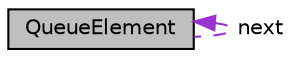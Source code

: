 digraph "QueueElement"
{
 // LATEX_PDF_SIZE
  edge [fontname="Helvetica",fontsize="10",labelfontname="Helvetica",labelfontsize="10"];
  node [fontname="Helvetica",fontsize="10",shape=record];
  Node1 [label="QueueElement",height=0.2,width=0.4,color="black", fillcolor="grey75", style="filled", fontcolor="black",tooltip="Represents an element in the queue."];
  Node1 -> Node1 [dir="back",color="darkorchid3",fontsize="10",style="dashed",label=" next" ,fontname="Helvetica"];
}
